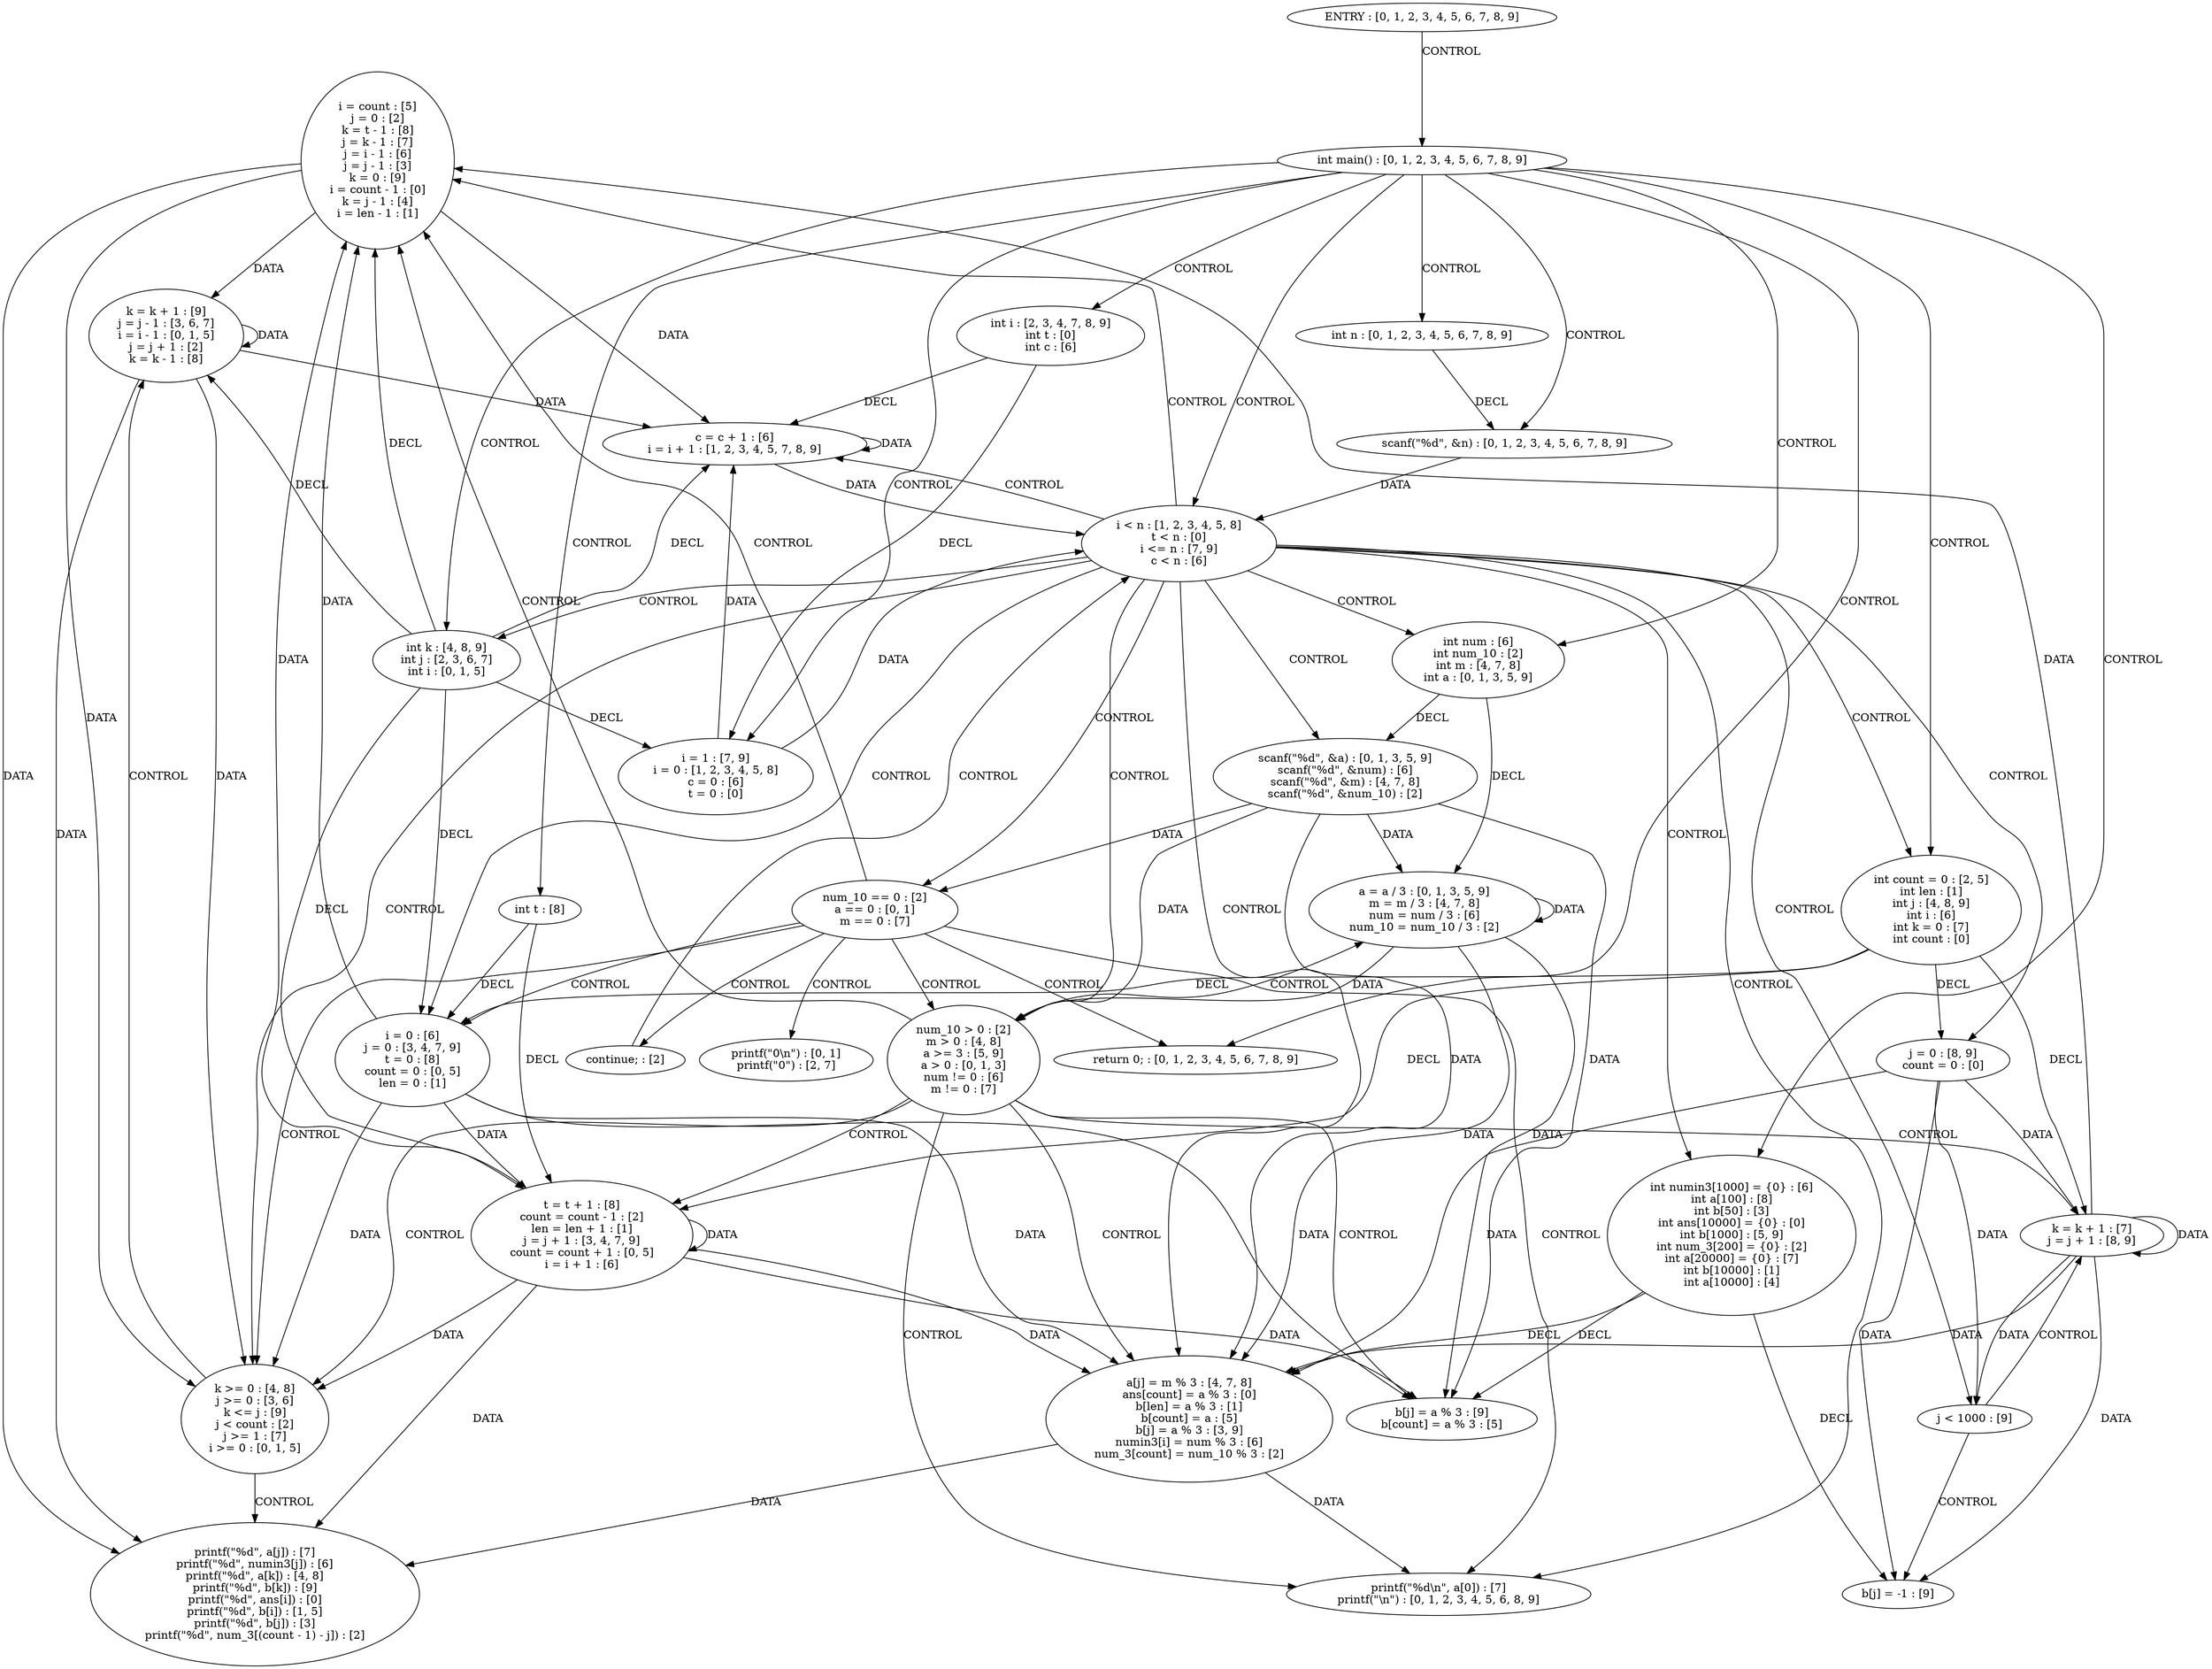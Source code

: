 digraph G {
  1 [ label="printf(\"%d\", a[j]) : [7]
printf(\"%d\", numin3[j]) : [6]
printf(\"%d\", a[k]) : [4, 8]
printf(\"%d\", b[k]) : [9]
printf(\"%d\", ans[i]) : [0]
printf(\"%d\", b[i]) : [1, 5]
printf(\"%d\", b[j]) : [3]
printf(\"%d\", num_3[(count - 1) - j]) : [2]
" ];
  2 [ label="printf(\"%d\\n\", a[0]) : [7]
printf(\"\\n\") : [0, 1, 2, 3, 4, 5, 6, 8, 9]
" ];
  3 [ label="scanf(\"%d\", &a) : [0, 1, 3, 5, 9]
scanf(\"%d\", &num) : [6]
scanf(\"%d\", &m) : [4, 7, 8]
scanf(\"%d\", &num_10) : [2]
" ];
  4 [ label="scanf(\"%d\", &n) : [0, 1, 2, 3, 4, 5, 6, 7, 8, 9]
" ];
  5 [ label="printf(\"0\\n\") : [0, 1]
printf(\"0\") : [2, 7]
" ];
  6 [ label="return 0; : [0, 1, 2, 3, 4, 5, 6, 7, 8, 9]
" ];
  7 [ label="ENTRY : [0, 1, 2, 3, 4, 5, 6, 7, 8, 9]
" ];
  8 [ label="int i : [2, 3, 4, 7, 8, 9]
int t : [0]
int c : [6]
" ];
  9 [ label="int k : [4, 8, 9]
int j : [2, 3, 6, 7]
int i : [0, 1, 5]
" ];
  10 [ label="int t : [8]
" ];
  11 [ label="int numin3[1000] = {0} : [6]
int a[100] : [8]
int b[50] : [3]
int ans[10000] = {0} : [0]
int b[1000] : [5, 9]
int num_3[200] = {0} : [2]
int a[20000] = {0} : [7]
int b[10000] : [1]
int a[10000] : [4]
" ];
  12 [ label="int num : [6]
int num_10 : [2]
int m : [4, 7, 8]
int a : [0, 1, 3, 5, 9]
" ];
  13 [ label="int count = 0 : [2, 5]
int len : [1]
int j : [4, 8, 9]
int i : [6]
int k = 0 : [7]
int count : [0]
" ];
  14 [ label="int n : [0, 1, 2, 3, 4, 5, 6, 7, 8, 9]
" ];
  15 [ label="i = count : [5]
j = 0 : [2]
k = t - 1 : [8]
j = k - 1 : [7]
j = i - 1 : [6]
j = j - 1 : [3]
k = 0 : [9]
i = count - 1 : [0]
k = j - 1 : [4]
i = len - 1 : [1]
" ];
  16 [ label="a = a / 3 : [0, 1, 3, 5, 9]
m = m / 3 : [4, 7, 8]
num = num / 3 : [6]
num_10 = num_10 / 3 : [2]
" ];
  17 [ label="a[j] = m % 3 : [4, 7, 8]
ans[count] = a % 3 : [0]
b[len] = a % 3 : [1]
b[count] = a : [5]
b[j] = a % 3 : [3, 9]
numin3[i] = num % 3 : [6]
num_3[count] = num_10 % 3 : [2]
" ];
  18 [ label="k = k + 1 : [7]
j = j + 1 : [8, 9]
" ];
  19 [ label="k = k + 1 : [9]
j = j - 1 : [3, 6, 7]
i = i - 1 : [0, 1, 5]
j = j + 1 : [2]
k = k - 1 : [8]
" ];
  20 [ label="b[j] = a % 3 : [9]
b[count] = a % 3 : [5]
" ];
  21 [ label="i = 1 : [7, 9]
i = 0 : [1, 2, 3, 4, 5, 8]
c = 0 : [6]
t = 0 : [0]
" ];
  22 [ label="c = c + 1 : [6]
i = i + 1 : [1, 2, 3, 4, 5, 7, 8, 9]
" ];
  23 [ label="t = t + 1 : [8]
count = count - 1 : [2]
len = len + 1 : [1]
j = j + 1 : [3, 4, 7, 9]
count = count + 1 : [0, 5]
i = i + 1 : [6]
" ];
  24 [ label="b[j] = -1 : [9]
" ];
  25 [ label="j = 0 : [8, 9]
count = 0 : [0]
" ];
  26 [ label="i = 0 : [6]
j = 0 : [3, 4, 7, 9]
t = 0 : [8]
count = 0 : [0, 5]
len = 0 : [1]
" ];
  27 [ label="num_10 > 0 : [2]
m > 0 : [4, 8]
a >= 3 : [5, 9]
a > 0 : [0, 1, 3]
num != 0 : [6]
m != 0 : [7]
" ];
  28 [ label="j < 1000 : [9]
" ];
  29 [ label="k >= 0 : [4, 8]
j >= 0 : [3, 6]
k <= j : [9]
j < count : [2]
j >= 1 : [7]
i >= 0 : [0, 1, 5]
" ];
  30 [ label="int main() : [0, 1, 2, 3, 4, 5, 6, 7, 8, 9]
" ];
  31 [ label="continue; : [2]
" ];
  32 [ label="i < n : [1, 2, 3, 4, 5, 8]
t < n : [0]
i <= n : [7, 9]
c < n : [6]
" ];
  33 [ label="num_10 == 0 : [2]
a == 0 : [0, 1]
m == 0 : [7]
" ];
  7 -> 30 [ label="CONTROL" ];
  30 -> 14 [ label="CONTROL" ];
  30 -> 8 [ label="CONTROL" ];
  30 -> 11 [ label="CONTROL" ];
  30 -> 12 [ label="CONTROL" ];
  30 -> 13 [ label="CONTROL" ];
  30 -> 4 [ label="CONTROL" ];
  30 -> 21 [ label="CONTROL" ];
  30 -> 32 [ label="CONTROL" ];
  30 -> 6 [ label="CONTROL" ];
  32 -> 26 [ label="CONTROL" ];
  32 -> 3 [ label="CONTROL" ];
  32 -> 27 [ label="CONTROL" ];
  32 -> 9 [ label="CONTROL" ];
  32 -> 15 [ label="CONTROL" ];
  32 -> 29 [ label="CONTROL" ];
  32 -> 2 [ label="CONTROL" ];
  32 -> 22 [ label="CONTROL" ];
  27 -> 17 [ label="CONTROL" ];
  27 -> 16 [ label="CONTROL" ];
  27 -> 23 [ label="CONTROL" ];
  29 -> 1 [ label="CONTROL" ];
  4 -> 32 [ label="DATA" ];
  21 -> 32 [ label="DATA" ];
  21 -> 22 [ label="DATA" ];
  26 -> 17 [ label="DATA" ];
  26 -> 23 [ label="DATA" ];
  26 -> 15 [ label="DATA" ];
  3 -> 27 [ label="DATA" ];
  3 -> 17 [ label="DATA" ];
  3 -> 16 [ label="DATA" ];
  17 -> 1 [ label="DATA" ];
  16 -> 27 [ label="DATA" ];
  16 -> 17 [ label="DATA" ];
  16 -> 16 [ label="DATA" ];
  23 -> 17 [ label="DATA" ];
  23 -> 23 [ label="DATA" ];
  23 -> 15 [ label="DATA" ];
  15 -> 29 [ label="DATA" ];
  15 -> 1 [ label="DATA" ];
  22 -> 32 [ label="DATA" ];
  22 -> 22 [ label="DATA" ];
  14 -> 4 [ label="DECL" ];
  8 -> 22 [ label="DECL" ];
  8 -> 21 [ label="DECL" ];
  11 -> 17 [ label="DECL" ];
  12 -> 3 [ label="DECL" ];
  12 -> 16 [ label="DECL" ];
  13 -> 23 [ label="DECL" ];
  13 -> 26 [ label="DECL" ];
  9 -> 15 [ label="DECL" ];
  30 -> 9 [ label="CONTROL" ];
  32 -> 17 [ label="CONTROL" ];
  27 -> 20 [ label="CONTROL" ];
  29 -> 19 [ label="CONTROL" ];
  26 -> 20 [ label="DATA" ];
  3 -> 20 [ label="DATA" ];
  16 -> 20 [ label="DATA" ];
  23 -> 20 [ label="DATA" ];
  15 -> 19 [ label="DATA" ];
  15 -> 22 [ label="DATA" ];
  19 -> 29 [ label="DATA" ];
  19 -> 1 [ label="DATA" ];
  19 -> 19 [ label="DATA" ];
  19 -> 22 [ label="DATA" ];
  9 -> 22 [ label="DECL" ];
  9 -> 21 [ label="DECL" ];
  9 -> 19 [ label="DECL" ];
  11 -> 20 [ label="DECL" ];
  32 -> 25 [ label="CONTROL" ];
  32 -> 33 [ label="CONTROL" ];
  33 -> 5 [ label="CONTROL" ];
  33 -> 6 [ label="CONTROL" ];
  3 -> 33 [ label="DATA" ];
  13 -> 25 [ label="DECL" ];
  9 -> 26 [ label="DECL" ];
  9 -> 23 [ label="DECL" ];
  32 -> 12 [ label="CONTROL" ];
  32 -> 13 [ label="CONTROL" ];
  32 -> 11 [ label="CONTROL" ];
  33 -> 26 [ label="CONTROL" ];
  33 -> 27 [ label="CONTROL" ];
  33 -> 15 [ label="CONTROL" ];
  33 -> 29 [ label="CONTROL" ];
  33 -> 2 [ label="CONTROL" ];
  27 -> 18 [ label="CONTROL" ];
  17 -> 2 [ label="DATA" ];
  18 -> 18 [ label="DATA" ];
  18 -> 15 [ label="DATA" ];
  13 -> 18 [ label="DECL" ];
  27 -> 15 [ label="CONTROL" ];
  27 -> 29 [ label="CONTROL" ];
  27 -> 2 [ label="CONTROL" ];
  33 -> 31 [ label="CONTROL" ];
  31 -> 32 [ label="CONTROL" ];
  23 -> 29 [ label="DATA" ];
  23 -> 1 [ label="DATA" ];
  30 -> 10 [ label="CONTROL" ];
  25 -> 17 [ label="DATA" ];
  25 -> 18 [ label="DATA" ];
  18 -> 17 [ label="DATA" ];
  10 -> 23 [ label="DECL" ];
  10 -> 26 [ label="DECL" ];
  32 -> 28 [ label="CONTROL" ];
  28 -> 24 [ label="CONTROL" ];
  28 -> 18 [ label="CONTROL" ];
  25 -> 28 [ label="DATA" ];
  25 -> 24 [ label="DATA" ];
  18 -> 28 [ label="DATA" ];
  18 -> 24 [ label="DATA" ];
  26 -> 29 [ label="DATA" ];
  11 -> 24 [ label="DECL" ];
}
